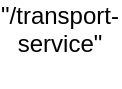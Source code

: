 <mxfile>
    <diagram id="Hm-OCO3jM6JzKB4avY27" name="Page-1">
        <mxGraphModel dx="782" dy="491" grid="1" gridSize="10" guides="1" tooltips="1" connect="1" arrows="1" fold="1" page="1" pageScale="1" pageWidth="850" pageHeight="1100" math="0" shadow="0">
            <root>
                <mxCell id="0"/>
                <mxCell id="1" parent="0"/>
                <mxCell id="2" value="&quot;/transport-service&quot;&lt;div&gt;&lt;br&gt;&lt;/div&gt;" style="text;strokeColor=none;align=center;fillColor=none;html=1;verticalAlign=middle;whiteSpace=wrap;rounded=0;" vertex="1" parent="1">
                    <mxGeometry x="100" y="60" width="60" height="30" as="geometry"/>
                </mxCell>
            </root>
        </mxGraphModel>
    </diagram>
</mxfile>